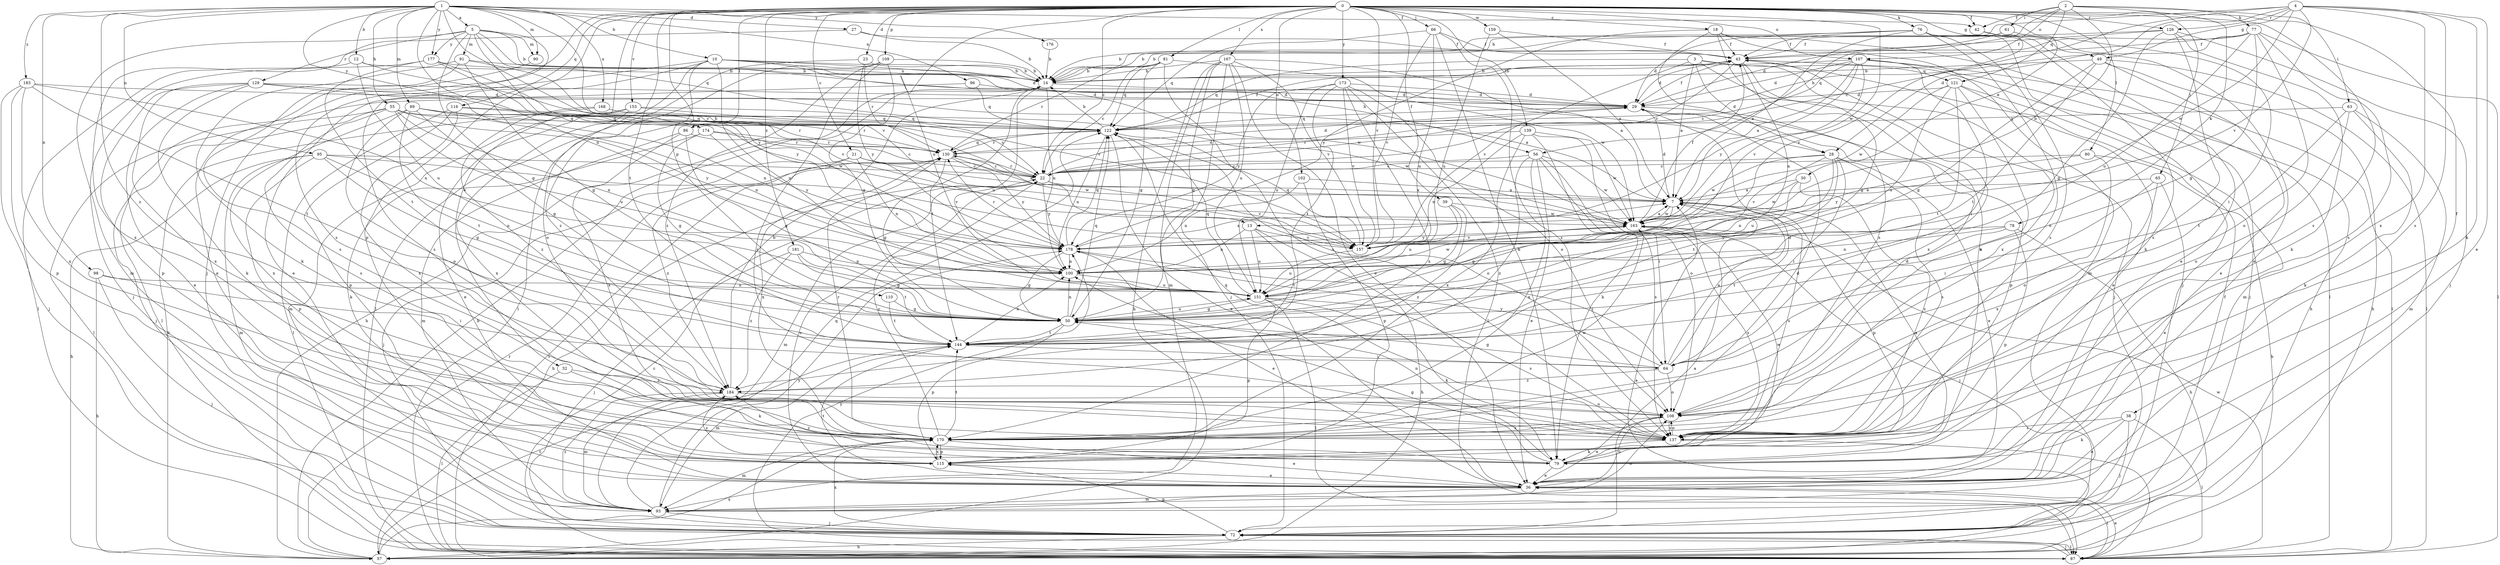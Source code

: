 strict digraph  {
0;
1;
2;
3;
4;
5;
7;
10;
12;
13;
14;
18;
21;
22;
23;
27;
28;
29;
30;
32;
36;
38;
39;
42;
43;
49;
50;
55;
56;
57;
61;
63;
64;
65;
66;
72;
76;
77;
78;
79;
80;
81;
86;
87;
89;
90;
91;
93;
95;
96;
98;
100;
102;
107;
108;
109;
110;
115;
116;
121;
122;
126;
129;
130;
137;
139;
144;
151;
153;
157;
159;
163;
167;
168;
170;
173;
174;
176;
177;
178;
181;
183;
184;
0 -> 18  [label=c];
0 -> 21  [label=c];
0 -> 22  [label=c];
0 -> 23  [label=d];
0 -> 30  [label=e];
0 -> 32  [label=e];
0 -> 38  [label=f];
0 -> 39  [label=f];
0 -> 42  [label=f];
0 -> 49  [label=g];
0 -> 65  [label=j];
0 -> 66  [label=j];
0 -> 72  [label=j];
0 -> 76  [label=k];
0 -> 80  [label=l];
0 -> 81  [label=l];
0 -> 86  [label=l];
0 -> 102  [label=o];
0 -> 107  [label=o];
0 -> 109  [label=p];
0 -> 110  [label=p];
0 -> 115  [label=p];
0 -> 116  [label=q];
0 -> 126  [label=r];
0 -> 137  [label=s];
0 -> 139  [label=t];
0 -> 144  [label=t];
0 -> 151  [label=u];
0 -> 153  [label=v];
0 -> 157  [label=v];
0 -> 159  [label=w];
0 -> 163  [label=w];
0 -> 167  [label=x];
0 -> 173  [label=y];
0 -> 181  [label=z];
1 -> 5  [label=a];
1 -> 10  [label=b];
1 -> 12  [label=b];
1 -> 13  [label=b];
1 -> 27  [label=d];
1 -> 42  [label=f];
1 -> 55  [label=h];
1 -> 89  [label=m];
1 -> 90  [label=m];
1 -> 95  [label=n];
1 -> 96  [label=n];
1 -> 98  [label=n];
1 -> 100  [label=n];
1 -> 157  [label=v];
1 -> 168  [label=x];
1 -> 174  [label=y];
1 -> 176  [label=y];
1 -> 177  [label=y];
1 -> 183  [label=z];
1 -> 184  [label=z];
2 -> 13  [label=b];
2 -> 42  [label=f];
2 -> 56  [label=h];
2 -> 61  [label=i];
2 -> 63  [label=i];
2 -> 77  [label=k];
2 -> 78  [label=k];
2 -> 107  [label=o];
2 -> 121  [label=q];
3 -> 7  [label=a];
3 -> 28  [label=d];
3 -> 72  [label=j];
3 -> 121  [label=q];
3 -> 122  [label=q];
3 -> 157  [label=v];
3 -> 170  [label=x];
4 -> 14  [label=b];
4 -> 22  [label=c];
4 -> 28  [label=d];
4 -> 36  [label=e];
4 -> 49  [label=g];
4 -> 79  [label=k];
4 -> 126  [label=r];
4 -> 137  [label=s];
4 -> 157  [label=v];
4 -> 163  [label=w];
4 -> 170  [label=x];
5 -> 14  [label=b];
5 -> 28  [label=d];
5 -> 50  [label=g];
5 -> 90  [label=m];
5 -> 91  [label=m];
5 -> 93  [label=m];
5 -> 122  [label=q];
5 -> 129  [label=r];
5 -> 137  [label=s];
5 -> 177  [label=y];
5 -> 178  [label=y];
7 -> 29  [label=d];
7 -> 50  [label=g];
7 -> 115  [label=p];
7 -> 137  [label=s];
7 -> 163  [label=w];
10 -> 14  [label=b];
10 -> 29  [label=d];
10 -> 36  [label=e];
10 -> 56  [label=h];
10 -> 108  [label=o];
10 -> 137  [label=s];
10 -> 151  [label=u];
10 -> 163  [label=w];
10 -> 184  [label=z];
12 -> 14  [label=b];
12 -> 22  [label=c];
12 -> 87  [label=l];
12 -> 151  [label=u];
13 -> 57  [label=h];
13 -> 100  [label=n];
13 -> 144  [label=t];
13 -> 151  [label=u];
13 -> 157  [label=v];
14 -> 29  [label=d];
14 -> 57  [label=h];
14 -> 100  [label=n];
14 -> 144  [label=t];
14 -> 151  [label=u];
18 -> 43  [label=f];
18 -> 79  [label=k];
18 -> 87  [label=l];
18 -> 93  [label=m];
18 -> 137  [label=s];
18 -> 178  [label=y];
21 -> 7  [label=a];
21 -> 22  [label=c];
21 -> 72  [label=j];
21 -> 100  [label=n];
21 -> 184  [label=z];
22 -> 7  [label=a];
22 -> 29  [label=d];
22 -> 57  [label=h];
22 -> 93  [label=m];
22 -> 130  [label=r];
22 -> 157  [label=v];
22 -> 178  [label=y];
23 -> 14  [label=b];
23 -> 87  [label=l];
23 -> 130  [label=r];
23 -> 178  [label=y];
27 -> 14  [label=b];
27 -> 43  [label=f];
27 -> 170  [label=x];
28 -> 22  [label=c];
28 -> 36  [label=e];
28 -> 64  [label=i];
28 -> 137  [label=s];
28 -> 144  [label=t];
28 -> 151  [label=u];
28 -> 157  [label=v];
28 -> 163  [label=w];
29 -> 43  [label=f];
29 -> 115  [label=p];
29 -> 122  [label=q];
30 -> 7  [label=a];
30 -> 100  [label=n];
30 -> 137  [label=s];
30 -> 163  [label=w];
32 -> 79  [label=k];
32 -> 87  [label=l];
32 -> 184  [label=z];
36 -> 22  [label=c];
36 -> 87  [label=l];
36 -> 93  [label=m];
36 -> 108  [label=o];
36 -> 144  [label=t];
38 -> 36  [label=e];
38 -> 72  [label=j];
38 -> 79  [label=k];
38 -> 87  [label=l];
38 -> 137  [label=s];
39 -> 50  [label=g];
39 -> 151  [label=u];
39 -> 163  [label=w];
39 -> 184  [label=z];
42 -> 36  [label=e];
42 -> 157  [label=v];
43 -> 14  [label=b];
43 -> 22  [label=c];
43 -> 29  [label=d];
43 -> 50  [label=g];
43 -> 72  [label=j];
43 -> 100  [label=n];
43 -> 170  [label=x];
49 -> 14  [label=b];
49 -> 36  [label=e];
49 -> 50  [label=g];
49 -> 57  [label=h];
49 -> 87  [label=l];
49 -> 144  [label=t];
50 -> 100  [label=n];
50 -> 115  [label=p];
50 -> 122  [label=q];
50 -> 144  [label=t];
50 -> 151  [label=u];
55 -> 72  [label=j];
55 -> 87  [label=l];
55 -> 100  [label=n];
55 -> 122  [label=q];
55 -> 130  [label=r];
55 -> 137  [label=s];
55 -> 151  [label=u];
55 -> 178  [label=y];
56 -> 22  [label=c];
56 -> 36  [label=e];
56 -> 64  [label=i];
56 -> 137  [label=s];
56 -> 163  [label=w];
56 -> 170  [label=x];
56 -> 184  [label=z];
57 -> 7  [label=a];
57 -> 14  [label=b];
57 -> 130  [label=r];
57 -> 144  [label=t];
57 -> 170  [label=x];
61 -> 29  [label=d];
61 -> 43  [label=f];
61 -> 64  [label=i];
63 -> 79  [label=k];
63 -> 93  [label=m];
63 -> 108  [label=o];
63 -> 122  [label=q];
63 -> 144  [label=t];
64 -> 7  [label=a];
64 -> 29  [label=d];
64 -> 50  [label=g];
64 -> 108  [label=o];
64 -> 178  [label=y];
64 -> 184  [label=z];
65 -> 7  [label=a];
65 -> 36  [label=e];
65 -> 64  [label=i];
65 -> 170  [label=x];
66 -> 43  [label=f];
66 -> 79  [label=k];
66 -> 122  [label=q];
66 -> 137  [label=s];
66 -> 151  [label=u];
66 -> 157  [label=v];
72 -> 7  [label=a];
72 -> 43  [label=f];
72 -> 57  [label=h];
72 -> 87  [label=l];
72 -> 115  [label=p];
72 -> 170  [label=x];
76 -> 7  [label=a];
76 -> 14  [label=b];
76 -> 29  [label=d];
76 -> 36  [label=e];
76 -> 43  [label=f];
76 -> 72  [label=j];
76 -> 79  [label=k];
76 -> 108  [label=o];
76 -> 137  [label=s];
77 -> 14  [label=b];
77 -> 43  [label=f];
77 -> 50  [label=g];
77 -> 87  [label=l];
77 -> 108  [label=o];
77 -> 122  [label=q];
77 -> 137  [label=s];
77 -> 151  [label=u];
78 -> 57  [label=h];
78 -> 100  [label=n];
78 -> 115  [label=p];
78 -> 144  [label=t];
78 -> 178  [label=y];
79 -> 7  [label=a];
79 -> 36  [label=e];
79 -> 50  [label=g];
79 -> 100  [label=n];
79 -> 163  [label=w];
79 -> 184  [label=z];
80 -> 22  [label=c];
80 -> 57  [label=h];
80 -> 108  [label=o];
80 -> 178  [label=y];
81 -> 14  [label=b];
81 -> 22  [label=c];
81 -> 50  [label=g];
81 -> 122  [label=q];
81 -> 130  [label=r];
81 -> 137  [label=s];
81 -> 163  [label=w];
86 -> 50  [label=g];
86 -> 93  [label=m];
86 -> 130  [label=r];
86 -> 137  [label=s];
87 -> 22  [label=c];
87 -> 36  [label=e];
87 -> 72  [label=j];
87 -> 130  [label=r];
87 -> 163  [label=w];
87 -> 178  [label=y];
89 -> 50  [label=g];
89 -> 100  [label=n];
89 -> 108  [label=o];
89 -> 122  [label=q];
89 -> 144  [label=t];
89 -> 163  [label=w];
89 -> 170  [label=x];
90 -> 36  [label=e];
91 -> 50  [label=g];
91 -> 79  [label=k];
91 -> 137  [label=s];
91 -> 157  [label=v];
91 -> 14  [label=n];
93 -> 72  [label=j];
93 -> 108  [label=o];
93 -> 122  [label=q];
93 -> 178  [label=y];
93 -> 184  [label=z];
95 -> 22  [label=c];
95 -> 50  [label=g];
95 -> 57  [label=h];
95 -> 93  [label=m];
95 -> 115  [label=p];
95 -> 151  [label=u];
95 -> 157  [label=v];
96 -> 29  [label=d];
96 -> 87  [label=l];
96 -> 122  [label=q];
98 -> 57  [label=h];
98 -> 64  [label=i];
98 -> 72  [label=j];
98 -> 151  [label=u];
100 -> 151  [label=u];
100 -> 163  [label=w];
102 -> 7  [label=a];
102 -> 100  [label=n];
102 -> 115  [label=p];
107 -> 7  [label=a];
107 -> 14  [label=b];
107 -> 22  [label=c];
107 -> 29  [label=d];
107 -> 57  [label=h];
107 -> 64  [label=i];
107 -> 87  [label=l];
107 -> 157  [label=v];
107 -> 178  [label=y];
108 -> 29  [label=d];
108 -> 36  [label=e];
108 -> 137  [label=s];
108 -> 170  [label=x];
109 -> 14  [label=b];
109 -> 50  [label=g];
109 -> 87  [label=l];
109 -> 137  [label=s];
109 -> 184  [label=z];
110 -> 50  [label=g];
110 -> 144  [label=t];
115 -> 36  [label=e];
115 -> 170  [label=x];
115 -> 184  [label=z];
116 -> 87  [label=l];
116 -> 115  [label=p];
116 -> 122  [label=q];
116 -> 130  [label=r];
116 -> 170  [label=x];
121 -> 29  [label=d];
121 -> 36  [label=e];
121 -> 93  [label=m];
121 -> 108  [label=o];
121 -> 144  [label=t];
121 -> 151  [label=u];
121 -> 163  [label=w];
122 -> 14  [label=b];
122 -> 36  [label=e];
122 -> 43  [label=f];
122 -> 100  [label=n];
122 -> 108  [label=o];
122 -> 130  [label=r];
126 -> 14  [label=b];
126 -> 43  [label=f];
126 -> 50  [label=g];
126 -> 72  [label=j];
126 -> 79  [label=k];
126 -> 137  [label=s];
129 -> 7  [label=a];
129 -> 29  [label=d];
129 -> 36  [label=e];
129 -> 79  [label=k];
129 -> 100  [label=n];
129 -> 115  [label=p];
129 -> 170  [label=x];
130 -> 22  [label=c];
130 -> 29  [label=d];
130 -> 50  [label=g];
130 -> 122  [label=q];
130 -> 163  [label=w];
130 -> 170  [label=x];
130 -> 178  [label=y];
137 -> 79  [label=k];
137 -> 87  [label=l];
137 -> 108  [label=o];
137 -> 122  [label=q];
139 -> 79  [label=k];
139 -> 100  [label=n];
139 -> 108  [label=o];
139 -> 130  [label=r];
139 -> 163  [label=w];
139 -> 170  [label=x];
144 -> 64  [label=i];
144 -> 93  [label=m];
144 -> 100  [label=n];
151 -> 50  [label=g];
151 -> 79  [label=k];
151 -> 87  [label=l];
151 -> 115  [label=p];
151 -> 122  [label=q];
151 -> 137  [label=s];
153 -> 22  [label=c];
153 -> 36  [label=e];
153 -> 93  [label=m];
153 -> 122  [label=q];
153 -> 170  [label=x];
157 -> 122  [label=q];
157 -> 151  [label=u];
159 -> 7  [label=a];
159 -> 43  [label=f];
159 -> 151  [label=u];
163 -> 7  [label=a];
163 -> 43  [label=f];
163 -> 72  [label=j];
163 -> 137  [label=s];
163 -> 157  [label=v];
163 -> 178  [label=y];
167 -> 7  [label=a];
167 -> 14  [label=b];
167 -> 36  [label=e];
167 -> 50  [label=g];
167 -> 57  [label=h];
167 -> 72  [label=j];
167 -> 93  [label=m];
167 -> 151  [label=u];
167 -> 157  [label=v];
168 -> 57  [label=h];
168 -> 122  [label=q];
168 -> 163  [label=w];
168 -> 184  [label=z];
170 -> 22  [label=c];
170 -> 29  [label=d];
170 -> 36  [label=e];
170 -> 93  [label=m];
170 -> 115  [label=p];
170 -> 130  [label=r];
170 -> 144  [label=t];
170 -> 163  [label=w];
173 -> 29  [label=d];
173 -> 87  [label=l];
173 -> 108  [label=o];
173 -> 144  [label=t];
173 -> 151  [label=u];
173 -> 157  [label=v];
173 -> 170  [label=x];
173 -> 178  [label=y];
174 -> 22  [label=c];
174 -> 50  [label=g];
174 -> 79  [label=k];
174 -> 130  [label=r];
174 -> 178  [label=y];
176 -> 14  [label=b];
177 -> 14  [label=b];
177 -> 72  [label=j];
177 -> 144  [label=t];
177 -> 157  [label=v];
177 -> 178  [label=y];
178 -> 7  [label=a];
178 -> 36  [label=e];
178 -> 50  [label=g];
178 -> 64  [label=i];
178 -> 100  [label=n];
178 -> 122  [label=q];
178 -> 130  [label=r];
181 -> 50  [label=g];
181 -> 72  [label=j];
181 -> 100  [label=n];
181 -> 144  [label=t];
181 -> 184  [label=z];
183 -> 29  [label=d];
183 -> 72  [label=j];
183 -> 100  [label=n];
183 -> 115  [label=p];
183 -> 144  [label=t];
183 -> 170  [label=x];
184 -> 14  [label=b];
184 -> 93  [label=m];
184 -> 108  [label=o];
}
